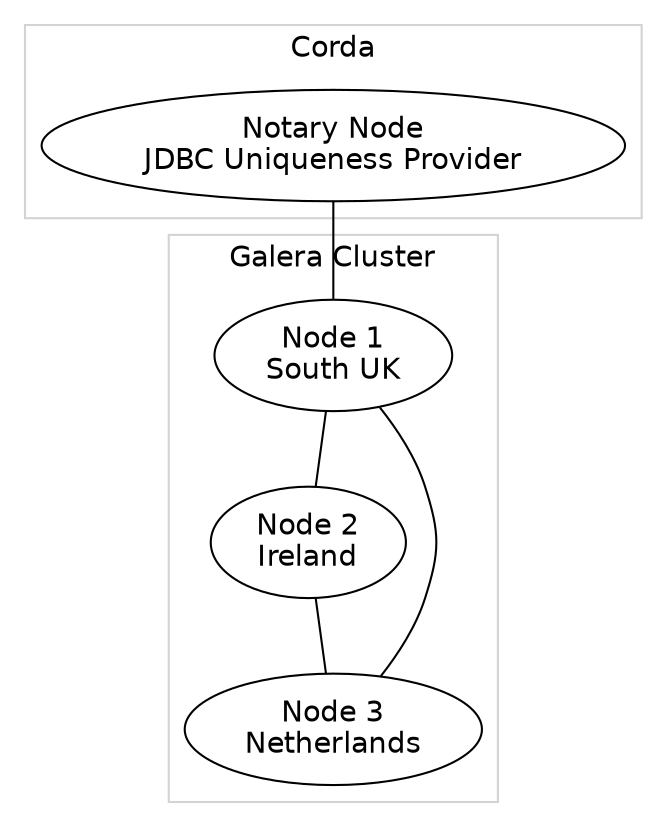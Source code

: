
graph G {
        concentrate=true;
    	graph [dpi=100, fontname="helvetica" ]; 
	node [fontname="helvetica"];
	edge [fontname="helvetica"];


	subgraph cluster0 {
		label="Galera Cluster";
		color="lightgrey";

		GaleraNode1 [label="Node 1\nSouth UK"];
		GaleraNode2 [label="Node 2\nIreland"];
		GaleraNode3 [label="Node 3\nNetherlands"];

		GaleraNode1 -- GaleraNode2;
		GaleraNode2 -- GaleraNode3;
		GaleraNode1 -- GaleraNode3;
	}

	subgraph cluster1 {
		label="Corda";
		color="lightgrey";
		NotaryNode [label="Notary Node\nJDBC Uniqueness Provider"];
	}

	NotaryNode -- GaleraNode1;
}

